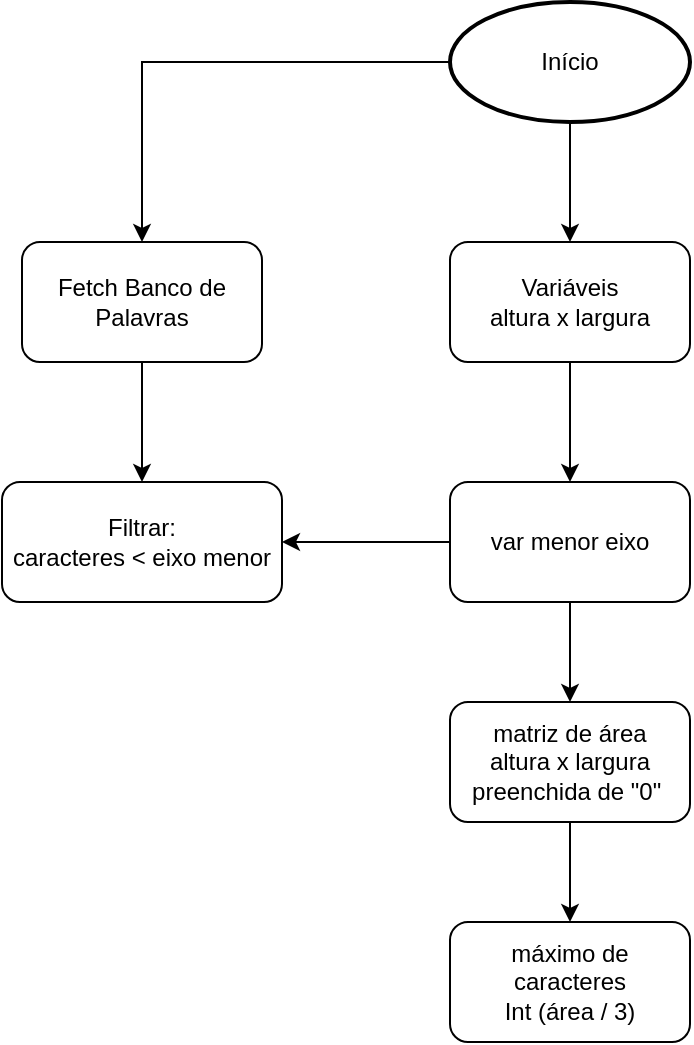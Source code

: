 <mxfile version="26.1.3">
  <diagram name="Página-1" id="pwRIECHQW4gBEgHu5fdH">
    <mxGraphModel dx="1434" dy="738" grid="1" gridSize="10" guides="1" tooltips="1" connect="1" arrows="1" fold="1" page="1" pageScale="1" pageWidth="827" pageHeight="1169" math="0" shadow="0">
      <root>
        <mxCell id="0" />
        <mxCell id="1" parent="0" />
        <mxCell id="Z33WSN8edHTpJn0A5sLN-4" value="" style="edgeStyle=orthogonalEdgeStyle;rounded=0;orthogonalLoop=1;jettySize=auto;html=1;" edge="1" parent="1" source="Z33WSN8edHTpJn0A5sLN-2" target="Z33WSN8edHTpJn0A5sLN-3">
          <mxGeometry relative="1" as="geometry" />
        </mxCell>
        <mxCell id="Z33WSN8edHTpJn0A5sLN-6" value="" style="edgeStyle=orthogonalEdgeStyle;rounded=0;orthogonalLoop=1;jettySize=auto;html=1;" edge="1" parent="1" source="Z33WSN8edHTpJn0A5sLN-2" target="Z33WSN8edHTpJn0A5sLN-5">
          <mxGeometry relative="1" as="geometry" />
        </mxCell>
        <mxCell id="Z33WSN8edHTpJn0A5sLN-2" value="Início" style="rounded=1;whiteSpace=wrap;html=1;strokeWidth=2;shape=mxgraph.flowchart.start_1;" vertex="1" parent="1">
          <mxGeometry x="354" y="320" width="120" height="60" as="geometry" />
        </mxCell>
        <mxCell id="Z33WSN8edHTpJn0A5sLN-41" value="" style="edgeStyle=orthogonalEdgeStyle;rounded=0;orthogonalLoop=1;jettySize=auto;html=1;" edge="1" parent="1" source="Z33WSN8edHTpJn0A5sLN-3" target="Z33WSN8edHTpJn0A5sLN-40">
          <mxGeometry relative="1" as="geometry" />
        </mxCell>
        <mxCell id="Z33WSN8edHTpJn0A5sLN-3" value="Fetch Banco de Palavras" style="whiteSpace=wrap;html=1;rounded=1;" vertex="1" parent="1">
          <mxGeometry x="140" y="440" width="120" height="60" as="geometry" />
        </mxCell>
        <mxCell id="Z33WSN8edHTpJn0A5sLN-47" value="" style="edgeStyle=orthogonalEdgeStyle;rounded=0;orthogonalLoop=1;jettySize=auto;html=1;" edge="1" parent="1" source="Z33WSN8edHTpJn0A5sLN-5" target="Z33WSN8edHTpJn0A5sLN-46">
          <mxGeometry relative="1" as="geometry" />
        </mxCell>
        <mxCell id="Z33WSN8edHTpJn0A5sLN-5" value="Variáveis &lt;br&gt;altura x largura" style="whiteSpace=wrap;html=1;rounded=1;" vertex="1" parent="1">
          <mxGeometry x="354" y="440" width="120" height="60" as="geometry" />
        </mxCell>
        <mxCell id="Z33WSN8edHTpJn0A5sLN-39" value="" style="edgeStyle=orthogonalEdgeStyle;rounded=0;orthogonalLoop=1;jettySize=auto;html=1;" edge="1" parent="1" source="Z33WSN8edHTpJn0A5sLN-7" target="Z33WSN8edHTpJn0A5sLN-38">
          <mxGeometry relative="1" as="geometry" />
        </mxCell>
        <mxCell id="Z33WSN8edHTpJn0A5sLN-7" value="matriz de área&lt;br&gt;altura x largura&lt;br&gt;preenchida de &quot;0&quot;&amp;nbsp;" style="whiteSpace=wrap;html=1;rounded=1;" vertex="1" parent="1">
          <mxGeometry x="354" y="670" width="120" height="60" as="geometry" />
        </mxCell>
        <mxCell id="Z33WSN8edHTpJn0A5sLN-35" style="edgeStyle=orthogonalEdgeStyle;rounded=0;orthogonalLoop=1;jettySize=auto;html=1;exitX=0.5;exitY=1;exitDx=0;exitDy=0;" edge="1" parent="1">
          <mxGeometry relative="1" as="geometry">
            <mxPoint x="414" y="720" as="sourcePoint" />
            <mxPoint x="414" y="720" as="targetPoint" />
          </mxGeometry>
        </mxCell>
        <mxCell id="Z33WSN8edHTpJn0A5sLN-38" value="máximo de caracteres&lt;br&gt;Int (área / 3)" style="whiteSpace=wrap;html=1;rounded=1;" vertex="1" parent="1">
          <mxGeometry x="354" y="780" width="120" height="60" as="geometry" />
        </mxCell>
        <mxCell id="Z33WSN8edHTpJn0A5sLN-40" value="Filtrar: &lt;br&gt;caracteres &amp;lt; eixo menor" style="whiteSpace=wrap;html=1;rounded=1;" vertex="1" parent="1">
          <mxGeometry x="130" y="560" width="140" height="60" as="geometry" />
        </mxCell>
        <mxCell id="Z33WSN8edHTpJn0A5sLN-48" value="" style="edgeStyle=orthogonalEdgeStyle;rounded=0;orthogonalLoop=1;jettySize=auto;html=1;" edge="1" parent="1" source="Z33WSN8edHTpJn0A5sLN-46" target="Z33WSN8edHTpJn0A5sLN-40">
          <mxGeometry relative="1" as="geometry" />
        </mxCell>
        <mxCell id="Z33WSN8edHTpJn0A5sLN-50" value="" style="edgeStyle=orthogonalEdgeStyle;rounded=0;orthogonalLoop=1;jettySize=auto;html=1;" edge="1" parent="1" source="Z33WSN8edHTpJn0A5sLN-46" target="Z33WSN8edHTpJn0A5sLN-7">
          <mxGeometry relative="1" as="geometry" />
        </mxCell>
        <mxCell id="Z33WSN8edHTpJn0A5sLN-46" value="var menor eixo" style="whiteSpace=wrap;html=1;rounded=1;" vertex="1" parent="1">
          <mxGeometry x="354" y="560" width="120" height="60" as="geometry" />
        </mxCell>
      </root>
    </mxGraphModel>
  </diagram>
</mxfile>
